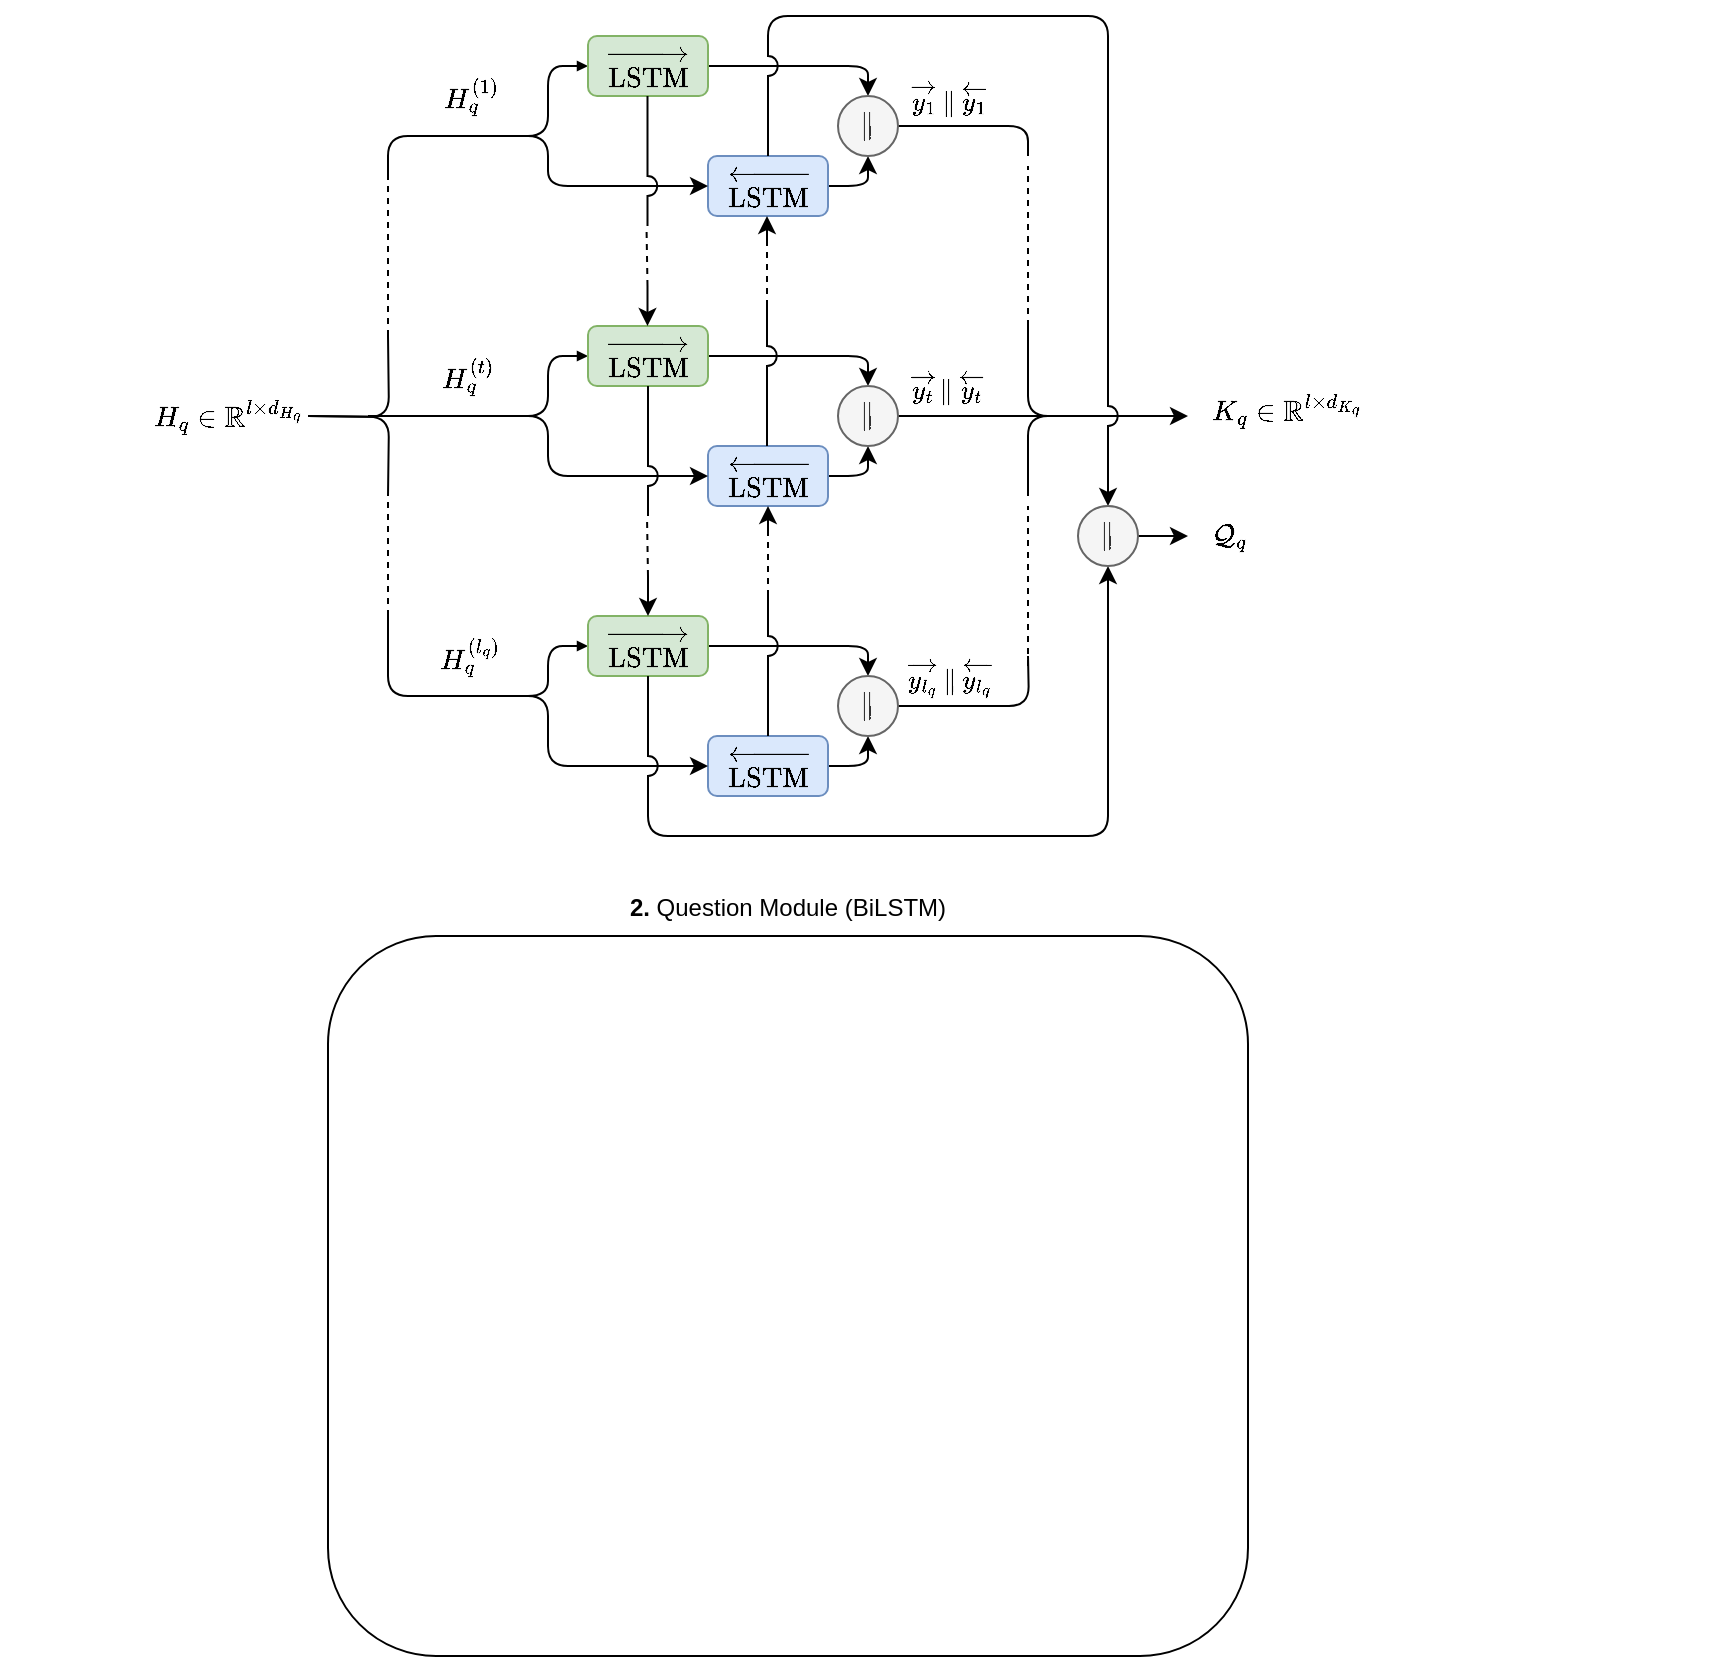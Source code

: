<mxfile version="14.0.4" type="github">
  <diagram id="ltEULJLLvogZ89pORJv0" name="Page-1">
    <mxGraphModel dx="556" dy="529" grid="1" gridSize="10" guides="1" tooltips="1" connect="1" arrows="1" fold="1" page="1" pageScale="1" pageWidth="850" pageHeight="1100" math="1" shadow="0">
      <root>
        <mxCell id="0" />
        <mxCell id="1" parent="0" />
        <mxCell id="qVPC-9UD2aIQqUdPAprL-5" value="" style="edgeStyle=orthogonalEdgeStyle;rounded=1;orthogonalLoop=1;jettySize=auto;html=1;startArrow=block;startFill=1;startSize=3;endArrow=none;endFill=0;endSize=3;strokeColor=#000000;strokeWidth=1;fontSize=12;labelBackgroundColor=none;labelPosition=left;verticalLabelPosition=middle;align=right;verticalAlign=middle;exitX=0;exitY=0.5;exitDx=0;exitDy=0;" edge="1" parent="1" source="qVPC-9UD2aIQqUdPAprL-105">
          <mxGeometry y="-40" as="geometry">
            <mxPoint x="160" y="260" as="targetPoint" />
            <mxPoint x="250" y="220" as="sourcePoint" />
            <mxPoint x="-65" y="60" as="offset" />
            <Array as="points">
              <mxPoint x="240" y="205" />
              <mxPoint x="240" y="240" />
              <mxPoint x="160" y="240" />
            </Array>
          </mxGeometry>
        </mxCell>
        <mxCell id="qVPC-9UD2aIQqUdPAprL-35" value="&lt;span style=&quot;font-size: 12px ; text-align: right&quot;&gt;$$H^{(1)}_q$$&lt;/span&gt;" style="edgeLabel;html=1;align=center;verticalAlign=middle;resizable=0;points=[];labelBackgroundColor=none;" vertex="1" connectable="0" parent="qVPC-9UD2aIQqUdPAprL-5">
          <mxGeometry relative="1" as="geometry">
            <mxPoint x="-17" y="-20" as="offset" />
          </mxGeometry>
        </mxCell>
        <mxCell id="qVPC-9UD2aIQqUdPAprL-29" value="&lt;b&gt;2.&lt;/b&gt; Question Module (BiLSTM)" style="rounded=1;whiteSpace=wrap;html=1;fillColor=none;labelPosition=center;verticalLabelPosition=top;align=center;verticalAlign=bottom;spacingTop=0;spacingBottom=5;" vertex="1" parent="1">
          <mxGeometry x="130" y="640" width="460" height="360" as="geometry" />
        </mxCell>
        <mxCell id="qVPC-9UD2aIQqUdPAprL-30" value="" style="edgeStyle=orthogonalEdgeStyle;rounded=1;orthogonalLoop=1;jettySize=auto;html=1;startArrow=block;startFill=1;startSize=3;endArrow=none;endFill=0;endSize=3;strokeColor=#000000;strokeWidth=1;fontSize=12;labelBackgroundColor=none;labelPosition=left;verticalLabelPosition=middle;align=right;verticalAlign=middle;exitX=0;exitY=0.5;exitDx=0;exitDy=0;" edge="1" parent="1" source="qVPC-9UD2aIQqUdPAprL-51">
          <mxGeometry y="40" as="geometry">
            <mxPoint x="160" y="480" as="targetPoint" />
            <mxPoint x="190" y="540" as="sourcePoint" />
            <mxPoint x="-30" as="offset" />
            <Array as="points">
              <mxPoint x="240" y="495" />
              <mxPoint x="240" y="520" />
              <mxPoint x="160" y="520" />
            </Array>
          </mxGeometry>
        </mxCell>
        <mxCell id="qVPC-9UD2aIQqUdPAprL-40" value="&lt;span style=&quot;font-size: 12px ; text-align: right&quot;&gt;$$H^{(l_q)}_q$$&lt;/span&gt;" style="edgeLabel;html=1;align=center;verticalAlign=middle;resizable=0;points=[];labelBackgroundColor=none;" vertex="1" connectable="0" parent="qVPC-9UD2aIQqUdPAprL-30">
          <mxGeometry relative="1" as="geometry">
            <mxPoint x="-2" y="-20" as="offset" />
          </mxGeometry>
        </mxCell>
        <mxCell id="qVPC-9UD2aIQqUdPAprL-31" value="" style="edgeStyle=orthogonalEdgeStyle;rounded=1;orthogonalLoop=1;jettySize=auto;html=1;startArrow=block;startFill=1;startSize=3;endArrow=none;endFill=0;endSize=3;strokeColor=#000000;strokeWidth=1;fontSize=12;labelBackgroundColor=none;labelPosition=left;verticalLabelPosition=middle;align=right;verticalAlign=middle;exitX=0;exitY=0.5;exitDx=0;exitDy=0;" edge="1" parent="1" source="qVPC-9UD2aIQqUdPAprL-93">
          <mxGeometry x="30" as="geometry">
            <mxPoint x="150" y="380" as="targetPoint" />
            <mxPoint x="240" y="380" as="sourcePoint" />
            <mxPoint x="-30" as="offset" />
            <Array as="points">
              <mxPoint x="240" y="350" />
              <mxPoint x="240" y="380" />
            </Array>
          </mxGeometry>
        </mxCell>
        <mxCell id="qVPC-9UD2aIQqUdPAprL-39" value="&lt;span style=&quot;font-size: 12px ; text-align: right&quot;&gt;$$H^{(t)}_q$$&lt;/span&gt;" style="edgeLabel;html=1;align=center;verticalAlign=middle;resizable=0;points=[];labelBackgroundColor=none;" vertex="1" connectable="0" parent="qVPC-9UD2aIQqUdPAprL-31">
          <mxGeometry relative="1" as="geometry">
            <mxPoint x="-20" y="-20" as="offset" />
          </mxGeometry>
        </mxCell>
        <mxCell id="qVPC-9UD2aIQqUdPAprL-32" value="" style="endArrow=none;dashed=1;html=1;" edge="1" parent="1">
          <mxGeometry width="50" height="50" relative="1" as="geometry">
            <mxPoint x="160" y="340" as="sourcePoint" />
            <mxPoint x="160" y="260" as="targetPoint" />
          </mxGeometry>
        </mxCell>
        <mxCell id="qVPC-9UD2aIQqUdPAprL-84" style="edgeStyle=orthogonalEdgeStyle;rounded=1;orthogonalLoop=1;jettySize=auto;html=1;exitX=1;exitY=0.5;exitDx=0;exitDy=0;entryX=0.5;entryY=1;entryDx=0;entryDy=0;" edge="1" parent="1" source="qVPC-9UD2aIQqUdPAprL-41" target="qVPC-9UD2aIQqUdPAprL-81">
          <mxGeometry relative="1" as="geometry" />
        </mxCell>
        <mxCell id="qVPC-9UD2aIQqUdPAprL-41" value="$$\overleftarrow{\text{LSTM}}$$" style="rounded=1;whiteSpace=wrap;html=1;labelBackgroundColor=none;fillColor=#dae8fc;strokeColor=#6c8ebf;" vertex="1" parent="1">
          <mxGeometry x="320" y="540" width="60" height="30" as="geometry" />
        </mxCell>
        <mxCell id="qVPC-9UD2aIQqUdPAprL-87" style="edgeStyle=orthogonalEdgeStyle;rounded=1;orthogonalLoop=1;jettySize=auto;html=1;exitX=1;exitY=0.5;exitDx=0;exitDy=0;entryX=0.5;entryY=0;entryDx=0;entryDy=0;" edge="1" parent="1" source="qVPC-9UD2aIQqUdPAprL-51" target="qVPC-9UD2aIQqUdPAprL-81">
          <mxGeometry relative="1" as="geometry">
            <Array as="points">
              <mxPoint x="400" y="495" />
            </Array>
          </mxGeometry>
        </mxCell>
        <mxCell id="qVPC-9UD2aIQqUdPAprL-51" value="$$\overrightarrow{\text{LSTM}}$$" style="rounded=1;whiteSpace=wrap;html=1;labelBackgroundColor=none;fillColor=#d5e8d4;strokeColor=#82b366;" vertex="1" parent="1">
          <mxGeometry x="260" y="480" width="60" height="30" as="geometry" />
        </mxCell>
        <mxCell id="qVPC-9UD2aIQqUdPAprL-54" value="" style="endArrow=classic;html=1;edgeStyle=orthogonalEdgeStyle;entryX=0;entryY=0.5;entryDx=0;entryDy=0;" edge="1" parent="1" target="qVPC-9UD2aIQqUdPAprL-41">
          <mxGeometry width="50" height="50" relative="1" as="geometry">
            <mxPoint x="200" y="520" as="sourcePoint" />
            <mxPoint x="300" y="555" as="targetPoint" />
            <Array as="points">
              <mxPoint x="210" y="520" />
              <mxPoint x="240" y="520" />
              <mxPoint x="240" y="555" />
            </Array>
          </mxGeometry>
        </mxCell>
        <mxCell id="qVPC-9UD2aIQqUdPAprL-134" style="edgeStyle=orthogonalEdgeStyle;rounded=1;jumpStyle=arc;jumpSize=10;orthogonalLoop=1;jettySize=auto;html=1;exitX=1;exitY=0.5;exitDx=0;exitDy=0;labelBackgroundColor=none;endArrow=none;endFill=0;" edge="1" parent="1" source="qVPC-9UD2aIQqUdPAprL-81">
          <mxGeometry relative="1" as="geometry">
            <mxPoint x="480" y="500" as="targetPoint" />
          </mxGeometry>
        </mxCell>
        <mxCell id="qVPC-9UD2aIQqUdPAprL-138" value="$$\overrightarrow{y_{l_q}} \mathbin \Vert \overleftarrow{y_{l_q}}$$" style="edgeLabel;html=1;align=center;verticalAlign=middle;resizable=0;points=[];labelBackgroundColor=none;" vertex="1" connectable="0" parent="qVPC-9UD2aIQqUdPAprL-134">
          <mxGeometry x="-0.578" y="-1" relative="1" as="geometry">
            <mxPoint x="6" y="-16" as="offset" />
          </mxGeometry>
        </mxCell>
        <mxCell id="qVPC-9UD2aIQqUdPAprL-81" value="$$\mathbin\Vert$$" style="ellipse;whiteSpace=wrap;html=1;labelBackgroundColor=none;fillColor=#f5f5f5;strokeColor=#666666;fontColor=#333333;" vertex="1" parent="1">
          <mxGeometry x="385" y="510" width="30" height="30" as="geometry" />
        </mxCell>
        <mxCell id="qVPC-9UD2aIQqUdPAprL-89" style="edgeStyle=orthogonalEdgeStyle;rounded=1;orthogonalLoop=1;jettySize=auto;html=1;exitX=1;exitY=0.5;exitDx=0;exitDy=0;entryX=0.5;entryY=1;entryDx=0;entryDy=0;" edge="1" parent="1" source="qVPC-9UD2aIQqUdPAprL-90" target="qVPC-9UD2aIQqUdPAprL-95">
          <mxGeometry relative="1" as="geometry" />
        </mxCell>
        <mxCell id="qVPC-9UD2aIQqUdPAprL-90" value="$$\overleftarrow{\text{LSTM}}$$" style="rounded=1;whiteSpace=wrap;html=1;labelBackgroundColor=none;fillColor=#dae8fc;strokeColor=#6c8ebf;" vertex="1" parent="1">
          <mxGeometry x="320" y="395" width="60" height="30" as="geometry" />
        </mxCell>
        <mxCell id="qVPC-9UD2aIQqUdPAprL-92" style="edgeStyle=orthogonalEdgeStyle;rounded=1;orthogonalLoop=1;jettySize=auto;html=1;exitX=1;exitY=0.5;exitDx=0;exitDy=0;entryX=0.5;entryY=0;entryDx=0;entryDy=0;" edge="1" parent="1" source="qVPC-9UD2aIQqUdPAprL-93" target="qVPC-9UD2aIQqUdPAprL-95">
          <mxGeometry relative="1" as="geometry">
            <Array as="points">
              <mxPoint x="400" y="350" />
            </Array>
          </mxGeometry>
        </mxCell>
        <mxCell id="qVPC-9UD2aIQqUdPAprL-93" value="$$\overrightarrow{\text{LSTM}}$$" style="rounded=1;whiteSpace=wrap;html=1;labelBackgroundColor=none;fillColor=#d5e8d4;strokeColor=#82b366;" vertex="1" parent="1">
          <mxGeometry x="260" y="335" width="60" height="30" as="geometry" />
        </mxCell>
        <mxCell id="qVPC-9UD2aIQqUdPAprL-94" value="&lt;span&gt;$$\overrightarrow{y_t} \mathbin\Vert \overleftarrow{y_t}&lt;br&gt;$$&lt;/span&gt;" style="edgeLabel;html=1;align=center;verticalAlign=middle;resizable=0;points=[];labelBackgroundColor=none;" vertex="1" connectable="0" parent="1">
          <mxGeometry x="440" y="365" as="geometry" />
        </mxCell>
        <mxCell id="qVPC-9UD2aIQqUdPAprL-101" style="edgeStyle=none;rounded=1;jumpStyle=arc;jumpSize=10;orthogonalLoop=1;jettySize=auto;html=1;exitX=1;exitY=0.5;exitDx=0;exitDy=0;" edge="1" parent="1" source="qVPC-9UD2aIQqUdPAprL-95">
          <mxGeometry relative="1" as="geometry">
            <mxPoint x="560" y="380" as="targetPoint" />
          </mxGeometry>
        </mxCell>
        <mxCell id="qVPC-9UD2aIQqUdPAprL-95" value="$$\mathbin\Vert$$" style="ellipse;whiteSpace=wrap;html=1;labelBackgroundColor=none;fillColor=#f5f5f5;strokeColor=#666666;fontColor=#333333;" vertex="1" parent="1">
          <mxGeometry x="385" y="365" width="30" height="30" as="geometry" />
        </mxCell>
        <mxCell id="qVPC-9UD2aIQqUdPAprL-97" value="" style="endArrow=none;html=1;jumpStyle=arc;exitX=0.5;exitY=0;exitDx=0;exitDy=0;jumpSize=10;endFill=0;" edge="1" parent="1" source="qVPC-9UD2aIQqUdPAprL-41">
          <mxGeometry width="50" height="50" relative="1" as="geometry">
            <mxPoint x="450" y="490" as="sourcePoint" />
            <mxPoint x="350" y="470" as="targetPoint" />
          </mxGeometry>
        </mxCell>
        <mxCell id="qVPC-9UD2aIQqUdPAprL-98" value="" style="endArrow=classic;html=1;edgeStyle=orthogonalEdgeStyle;entryX=0;entryY=0.5;entryDx=0;entryDy=0;" edge="1" parent="1" target="qVPC-9UD2aIQqUdPAprL-90">
          <mxGeometry width="50" height="50" relative="1" as="geometry">
            <mxPoint x="200" y="380" as="sourcePoint" />
            <mxPoint x="320" y="415" as="targetPoint" />
            <Array as="points">
              <mxPoint x="240" y="380" />
              <mxPoint x="240" y="410" />
            </Array>
          </mxGeometry>
        </mxCell>
        <mxCell id="qVPC-9UD2aIQqUdPAprL-99" value="" style="endArrow=none;html=1;jumpStyle=arc;exitX=0.5;exitY=1;exitDx=0;exitDy=0;jumpSize=10;endFill=0;" edge="1" parent="1" source="qVPC-9UD2aIQqUdPAprL-93">
          <mxGeometry width="50" height="50" relative="1" as="geometry">
            <mxPoint x="360" y="510" as="sourcePoint" />
            <mxPoint x="290" y="430" as="targetPoint" />
          </mxGeometry>
        </mxCell>
        <mxCell id="qVPC-9UD2aIQqUdPAprL-100" value="" style="endArrow=classic;html=1;jumpStyle=arc;exitX=0.5;exitY=1;exitDx=0;exitDy=0;jumpSize=10;edgeStyle=orthogonalEdgeStyle;entryX=0.5;entryY=1;entryDx=0;entryDy=0;" edge="1" parent="1" source="qVPC-9UD2aIQqUdPAprL-51" target="qVPC-9UD2aIQqUdPAprL-155">
          <mxGeometry width="50" height="50" relative="1" as="geometry">
            <mxPoint x="370" y="560" as="sourcePoint" />
            <mxPoint x="500" y="610" as="targetPoint" />
            <Array as="points">
              <mxPoint x="290" y="590" />
              <mxPoint x="520" y="590" />
            </Array>
          </mxGeometry>
        </mxCell>
        <mxCell id="qVPC-9UD2aIQqUdPAprL-102" style="edgeStyle=orthogonalEdgeStyle;rounded=1;orthogonalLoop=1;jettySize=auto;html=1;exitX=1;exitY=0.5;exitDx=0;exitDy=0;entryX=0.5;entryY=1;entryDx=0;entryDy=0;" edge="1" parent="1" source="qVPC-9UD2aIQqUdPAprL-103" target="qVPC-9UD2aIQqUdPAprL-107">
          <mxGeometry relative="1" as="geometry" />
        </mxCell>
        <mxCell id="qVPC-9UD2aIQqUdPAprL-103" value="$$\overleftarrow{\text{LSTM}}$$" style="rounded=1;whiteSpace=wrap;html=1;labelBackgroundColor=none;fillColor=#dae8fc;strokeColor=#6c8ebf;" vertex="1" parent="1">
          <mxGeometry x="320" y="250" width="60" height="30" as="geometry" />
        </mxCell>
        <mxCell id="qVPC-9UD2aIQqUdPAprL-104" style="edgeStyle=orthogonalEdgeStyle;rounded=1;orthogonalLoop=1;jettySize=auto;html=1;exitX=1;exitY=0.5;exitDx=0;exitDy=0;entryX=0.5;entryY=0;entryDx=0;entryDy=0;" edge="1" parent="1" source="qVPC-9UD2aIQqUdPAprL-105" target="qVPC-9UD2aIQqUdPAprL-107">
          <mxGeometry relative="1" as="geometry">
            <Array as="points">
              <mxPoint x="400" y="205" />
            </Array>
          </mxGeometry>
        </mxCell>
        <mxCell id="qVPC-9UD2aIQqUdPAprL-105" value="$$\overrightarrow{\text{LSTM}}$$" style="rounded=1;whiteSpace=wrap;html=1;labelBackgroundColor=none;fillColor=#d5e8d4;strokeColor=#82b366;" vertex="1" parent="1">
          <mxGeometry x="260" y="190" width="60" height="30" as="geometry" />
        </mxCell>
        <mxCell id="qVPC-9UD2aIQqUdPAprL-106" value="&lt;span&gt;$$\overrightarrow{y_1} \mathbin\Vert \overleftarrow{y_1}&lt;br&gt;$$&lt;/span&gt;" style="edgeLabel;html=1;align=center;verticalAlign=middle;resizable=0;points=[];labelBackgroundColor=none;" vertex="1" connectable="0" parent="1">
          <mxGeometry x="440" y="220" as="geometry" />
        </mxCell>
        <mxCell id="qVPC-9UD2aIQqUdPAprL-129" style="edgeStyle=orthogonalEdgeStyle;rounded=1;jumpStyle=arc;jumpSize=10;orthogonalLoop=1;jettySize=auto;html=1;exitX=1;exitY=0.5;exitDx=0;exitDy=0;labelBackgroundColor=none;endArrow=none;endFill=0;" edge="1" parent="1" source="qVPC-9UD2aIQqUdPAprL-107">
          <mxGeometry relative="1" as="geometry">
            <mxPoint x="480" y="250" as="targetPoint" />
            <Array as="points">
              <mxPoint x="480" y="235" />
            </Array>
          </mxGeometry>
        </mxCell>
        <mxCell id="qVPC-9UD2aIQqUdPAprL-107" value="$$\mathbin\Vert$$" style="ellipse;whiteSpace=wrap;html=1;labelBackgroundColor=none;fillColor=#f5f5f5;strokeColor=#666666;fontColor=#333333;" vertex="1" parent="1">
          <mxGeometry x="385" y="220" width="30" height="30" as="geometry" />
        </mxCell>
        <mxCell id="qVPC-9UD2aIQqUdPAprL-108" value="" style="endArrow=classic;html=1;edgeStyle=orthogonalEdgeStyle;entryX=0;entryY=0.5;entryDx=0;entryDy=0;" edge="1" parent="1" target="qVPC-9UD2aIQqUdPAprL-103">
          <mxGeometry width="50" height="50" relative="1" as="geometry">
            <mxPoint x="200" y="240" as="sourcePoint" />
            <mxPoint x="320" y="270" as="targetPoint" />
            <Array as="points">
              <mxPoint x="240" y="240" />
              <mxPoint x="240" y="265" />
            </Array>
          </mxGeometry>
        </mxCell>
        <mxCell id="qVPC-9UD2aIQqUdPAprL-110" value="" style="endArrow=classic;html=1;jumpStyle=arc;exitX=0.5;exitY=0;exitDx=0;exitDy=0;jumpSize=10;edgeStyle=orthogonalEdgeStyle;entryX=0.5;entryY=0;entryDx=0;entryDy=0;" edge="1" parent="1" source="qVPC-9UD2aIQqUdPAprL-103" target="qVPC-9UD2aIQqUdPAprL-155">
          <mxGeometry width="50" height="50" relative="1" as="geometry">
            <mxPoint x="310" y="385" as="sourcePoint" />
            <mxPoint x="520" y="220" as="targetPoint" />
            <Array as="points">
              <mxPoint x="350" y="180" />
              <mxPoint x="520" y="180" />
            </Array>
          </mxGeometry>
        </mxCell>
        <mxCell id="qVPC-9UD2aIQqUdPAprL-112" value="" style="endArrow=none;dashed=1;html=1;" edge="1" parent="1">
          <mxGeometry width="50" height="50" relative="1" as="geometry">
            <mxPoint x="160" y="480" as="sourcePoint" />
            <mxPoint x="160" y="420" as="targetPoint" />
          </mxGeometry>
        </mxCell>
        <mxCell id="qVPC-9UD2aIQqUdPAprL-113" value="&lt;span style=&quot;font-size: 12px; text-align: right;&quot;&gt;$$H_q \in \mathbb{R}^{l \times d_{H_q}}$$&lt;/span&gt;" style="endArrow=none;html=1;edgeStyle=orthogonalEdgeStyle;labelBackgroundColor=none;" edge="1" parent="1">
          <mxGeometry x="-1" y="-40" width="50" height="50" relative="1" as="geometry">
            <mxPoint x="120" y="380" as="sourcePoint" />
            <mxPoint x="160" y="420" as="targetPoint" />
            <mxPoint x="-40" y="-40" as="offset" />
          </mxGeometry>
        </mxCell>
        <mxCell id="qVPC-9UD2aIQqUdPAprL-114" value="" style="endArrow=none;html=1;edgeStyle=orthogonalEdgeStyle;labelBackgroundColor=none;" edge="1" parent="1">
          <mxGeometry x="-1" y="-40" width="50" height="50" relative="1" as="geometry">
            <mxPoint x="120" y="380" as="sourcePoint" />
            <mxPoint x="160" y="340" as="targetPoint" />
            <mxPoint x="-40" y="-40" as="offset" />
          </mxGeometry>
        </mxCell>
        <mxCell id="qVPC-9UD2aIQqUdPAprL-122" value="" style="endArrow=none;dashed=1;html=1;labelBackgroundColor=none;" edge="1" parent="1">
          <mxGeometry width="50" height="50" relative="1" as="geometry">
            <mxPoint x="350" y="470" as="sourcePoint" />
            <mxPoint x="350" y="440" as="targetPoint" />
          </mxGeometry>
        </mxCell>
        <mxCell id="qVPC-9UD2aIQqUdPAprL-128" value="" style="endArrow=none;dashed=1;html=1;" edge="1" parent="1">
          <mxGeometry width="50" height="50" relative="1" as="geometry">
            <mxPoint x="480" y="335" as="sourcePoint" />
            <mxPoint x="480" y="255" as="targetPoint" />
          </mxGeometry>
        </mxCell>
        <mxCell id="qVPC-9UD2aIQqUdPAprL-130" value="" style="endArrow=none;dashed=1;html=1;" edge="1" parent="1">
          <mxGeometry width="50" height="50" relative="1" as="geometry">
            <mxPoint x="480" y="505" as="sourcePoint" />
            <mxPoint x="480" y="425" as="targetPoint" />
          </mxGeometry>
        </mxCell>
        <mxCell id="qVPC-9UD2aIQqUdPAprL-132" value="" style="endArrow=none;html=1;labelBackgroundColor=none;edgeStyle=orthogonalEdgeStyle;" edge="1" parent="1">
          <mxGeometry width="50" height="50" relative="1" as="geometry">
            <mxPoint x="480" y="420" as="sourcePoint" />
            <mxPoint x="520" y="380" as="targetPoint" />
            <Array as="points">
              <mxPoint x="480" y="420" />
              <mxPoint x="480" y="380" />
            </Array>
          </mxGeometry>
        </mxCell>
        <mxCell id="qVPC-9UD2aIQqUdPAprL-133" value="" style="endArrow=none;html=1;labelBackgroundColor=none;edgeStyle=orthogonalEdgeStyle;" edge="1" parent="1">
          <mxGeometry width="50" height="50" relative="1" as="geometry">
            <mxPoint x="520" y="380" as="sourcePoint" />
            <mxPoint x="480" y="335" as="targetPoint" />
            <Array as="points">
              <mxPoint x="520" y="380" />
              <mxPoint x="480" y="380" />
            </Array>
          </mxGeometry>
        </mxCell>
        <mxCell id="qVPC-9UD2aIQqUdPAprL-139" value="&lt;meta charset=&quot;utf-8&quot;&gt;&lt;span style=&quot;color: rgb(0, 0, 0); font-family: helvetica; font-size: 12px; font-style: normal; font-weight: 400; letter-spacing: normal; text-align: right; text-indent: 0px; text-transform: none; word-spacing: 0px; background-color: rgb(248, 249, 250); display: inline; float: none;&quot;&gt;$$K_q \in \mathbb{R}^{l \times d_{K_q}}$$&lt;/span&gt;" style="text;whiteSpace=wrap;html=1;" vertex="1" parent="1">
          <mxGeometry x="570" y="350" width="250" height="30" as="geometry" />
        </mxCell>
        <mxCell id="qVPC-9UD2aIQqUdPAprL-140" value="" style="endArrow=classic;html=1;labelBackgroundColor=none;entryX=0.5;entryY=1;entryDx=0;entryDy=0;" edge="1" parent="1" target="qVPC-9UD2aIQqUdPAprL-90">
          <mxGeometry width="50" height="50" relative="1" as="geometry">
            <mxPoint x="350" y="440" as="sourcePoint" />
            <mxPoint x="390" y="490" as="targetPoint" />
          </mxGeometry>
        </mxCell>
        <mxCell id="qVPC-9UD2aIQqUdPAprL-141" value="" style="endArrow=none;dashed=1;html=1;labelBackgroundColor=none;" edge="1" parent="1">
          <mxGeometry width="50" height="50" relative="1" as="geometry">
            <mxPoint x="290" y="460" as="sourcePoint" />
            <mxPoint x="289.5" y="430" as="targetPoint" />
          </mxGeometry>
        </mxCell>
        <mxCell id="qVPC-9UD2aIQqUdPAprL-142" value="" style="endArrow=classic;html=1;labelBackgroundColor=none;entryX=0.5;entryY=0;entryDx=0;entryDy=0;" edge="1" parent="1" target="qVPC-9UD2aIQqUdPAprL-51">
          <mxGeometry width="50" height="50" relative="1" as="geometry">
            <mxPoint x="290" y="460" as="sourcePoint" />
            <mxPoint x="360" y="435" as="targetPoint" />
          </mxGeometry>
        </mxCell>
        <mxCell id="qVPC-9UD2aIQqUdPAprL-148" value="" style="endArrow=none;html=1;jumpStyle=arc;exitX=0.5;exitY=0;exitDx=0;exitDy=0;jumpSize=10;endFill=0;" edge="1" parent="1">
          <mxGeometry width="50" height="50" relative="1" as="geometry">
            <mxPoint x="349.5" y="395" as="sourcePoint" />
            <mxPoint x="349.5" y="325" as="targetPoint" />
          </mxGeometry>
        </mxCell>
        <mxCell id="qVPC-9UD2aIQqUdPAprL-149" value="" style="endArrow=none;dashed=1;html=1;labelBackgroundColor=none;" edge="1" parent="1">
          <mxGeometry width="50" height="50" relative="1" as="geometry">
            <mxPoint x="349.5" y="325" as="sourcePoint" />
            <mxPoint x="349.5" y="295" as="targetPoint" />
          </mxGeometry>
        </mxCell>
        <mxCell id="qVPC-9UD2aIQqUdPAprL-150" value="" style="endArrow=classic;html=1;labelBackgroundColor=none;entryX=0.5;entryY=1;entryDx=0;entryDy=0;" edge="1" parent="1">
          <mxGeometry width="50" height="50" relative="1" as="geometry">
            <mxPoint x="349.5" y="295" as="sourcePoint" />
            <mxPoint x="349.5" y="280" as="targetPoint" />
          </mxGeometry>
        </mxCell>
        <mxCell id="qVPC-9UD2aIQqUdPAprL-151" value="" style="endArrow=none;html=1;jumpStyle=arc;exitX=0.5;exitY=1;exitDx=0;exitDy=0;jumpSize=10;endFill=0;" edge="1" parent="1">
          <mxGeometry width="50" height="50" relative="1" as="geometry">
            <mxPoint x="289.75" y="220" as="sourcePoint" />
            <mxPoint x="289.75" y="285" as="targetPoint" />
          </mxGeometry>
        </mxCell>
        <mxCell id="qVPC-9UD2aIQqUdPAprL-152" value="" style="endArrow=none;dashed=1;html=1;labelBackgroundColor=none;" edge="1" parent="1">
          <mxGeometry width="50" height="50" relative="1" as="geometry">
            <mxPoint x="289.75" y="315" as="sourcePoint" />
            <mxPoint x="289.25" y="285" as="targetPoint" />
          </mxGeometry>
        </mxCell>
        <mxCell id="qVPC-9UD2aIQqUdPAprL-153" value="" style="endArrow=classic;html=1;labelBackgroundColor=none;entryX=0.5;entryY=0;entryDx=0;entryDy=0;" edge="1" parent="1">
          <mxGeometry width="50" height="50" relative="1" as="geometry">
            <mxPoint x="289.75" y="315" as="sourcePoint" />
            <mxPoint x="289.75" y="335" as="targetPoint" />
          </mxGeometry>
        </mxCell>
        <mxCell id="qVPC-9UD2aIQqUdPAprL-156" value="&lt;span style=&quot;font-size: 12px&quot;&gt;$$\mathcal{Q}_q$$&lt;/span&gt;" style="edgeStyle=orthogonalEdgeStyle;rounded=1;jumpStyle=arc;jumpSize=10;orthogonalLoop=1;jettySize=auto;html=1;exitX=1;exitY=0.5;exitDx=0;exitDy=0;labelBackgroundColor=none;endArrow=classic;endFill=1;" edge="1" parent="1" source="qVPC-9UD2aIQqUdPAprL-155">
          <mxGeometry x="1" y="20" relative="1" as="geometry">
            <mxPoint x="560" y="440" as="targetPoint" />
            <mxPoint x="20" y="20" as="offset" />
          </mxGeometry>
        </mxCell>
        <mxCell id="qVPC-9UD2aIQqUdPAprL-155" value="$$\mathbin\Vert$$" style="ellipse;whiteSpace=wrap;html=1;labelBackgroundColor=none;fillColor=#f5f5f5;strokeColor=#666666;fontColor=#333333;" vertex="1" parent="1">
          <mxGeometry x="505" y="425" width="30" height="30" as="geometry" />
        </mxCell>
      </root>
    </mxGraphModel>
  </diagram>
</mxfile>
